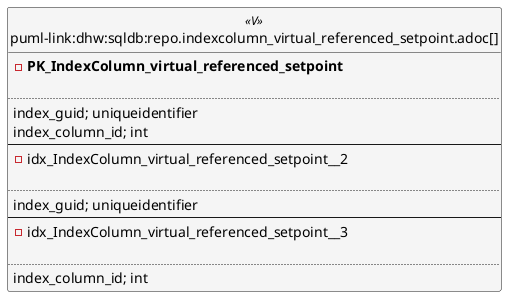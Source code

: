 @startuml
left to right direction
'top to bottom direction
hide circle
'avoide "." issues:
set namespaceSeparator none


skinparam class {
  BackgroundColor White
  BackgroundColor<<FN>> Yellow
  BackgroundColor<<FS>> Yellow
  BackgroundColor<<FT>> LightGray
  BackgroundColor<<IF>> Yellow
  BackgroundColor<<IS>> Yellow
  BackgroundColor<<P>> Aqua
  BackgroundColor<<PC>> Aqua
  BackgroundColor<<SN>> Yellow
  BackgroundColor<<SO>> SlateBlue
  BackgroundColor<<TF>> LightGray
  BackgroundColor<<TR>> Tomato
  BackgroundColor<<U>> White
  BackgroundColor<<V>> WhiteSmoke
  BackgroundColor<<X>> Aqua
  BackgroundColor<<external>> AliceBlue
}


entity "puml-link:dhw:sqldb:repo.indexcolumn_virtual_referenced_setpoint.adoc[]" as repo.IndexColumn_virtual_referenced_setpoint << V >> {
- **PK_IndexColumn_virtual_referenced_setpoint**

..
index_guid; uniqueidentifier
index_column_id; int
--
- idx_IndexColumn_virtual_referenced_setpoint__2

..
index_guid; uniqueidentifier
--
- idx_IndexColumn_virtual_referenced_setpoint__3

..
index_column_id; int
}


@enduml


